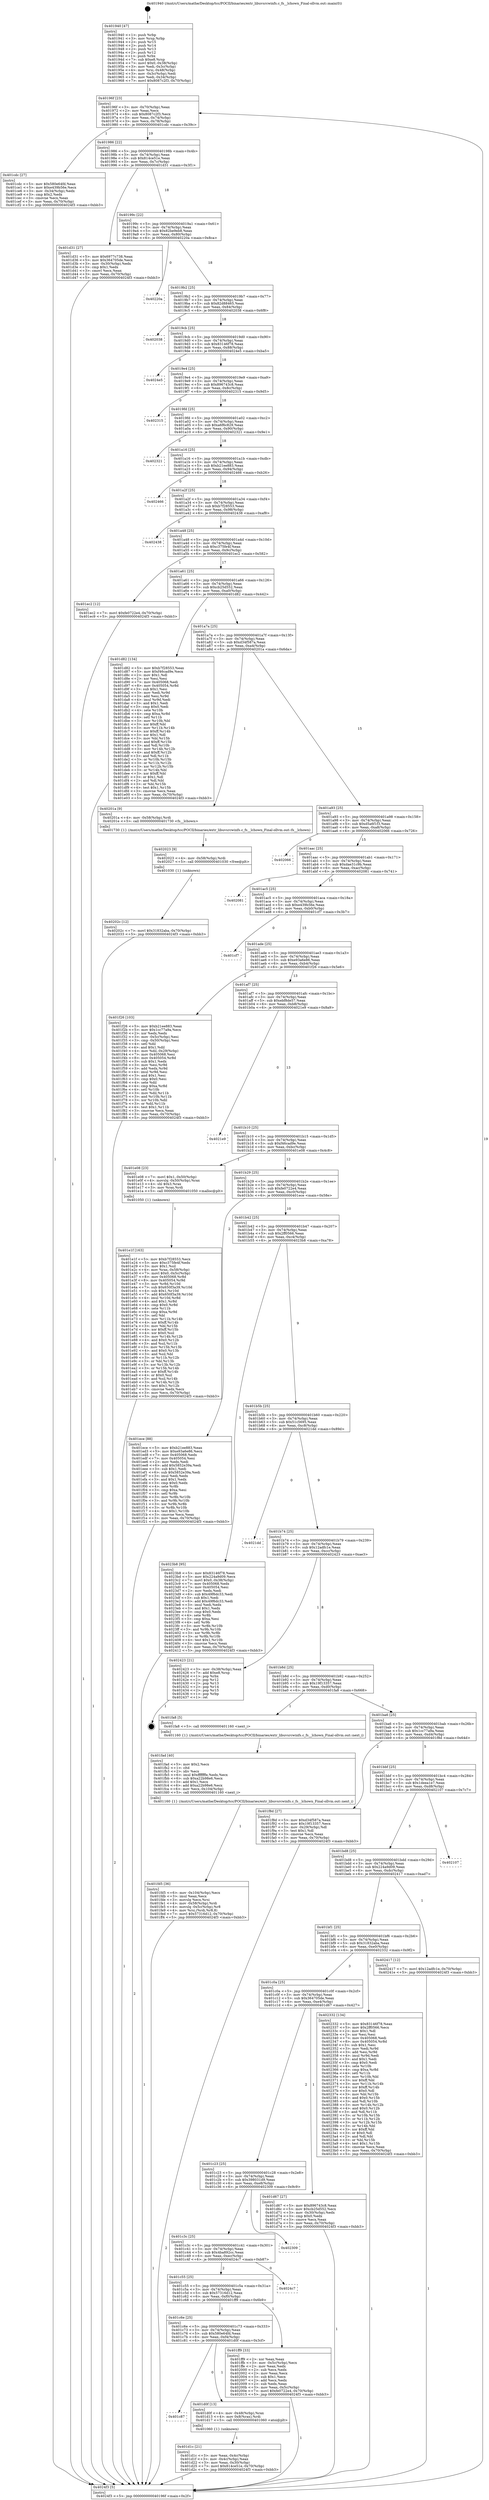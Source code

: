 digraph "0x401940" {
  label = "0x401940 (/mnt/c/Users/mathe/Desktop/tcc/POCII/binaries/extr_libuvsrcwinfs.c_fs__lchown_Final-ollvm.out::main(0))"
  labelloc = "t"
  node[shape=record]

  Entry [label="",width=0.3,height=0.3,shape=circle,fillcolor=black,style=filled]
  "0x40196f" [label="{
     0x40196f [23]\l
     | [instrs]\l
     &nbsp;&nbsp;0x40196f \<+3\>: mov -0x70(%rbp),%eax\l
     &nbsp;&nbsp;0x401972 \<+2\>: mov %eax,%ecx\l
     &nbsp;&nbsp;0x401974 \<+6\>: sub $0x8087c2f3,%ecx\l
     &nbsp;&nbsp;0x40197a \<+3\>: mov %eax,-0x74(%rbp)\l
     &nbsp;&nbsp;0x40197d \<+3\>: mov %ecx,-0x78(%rbp)\l
     &nbsp;&nbsp;0x401980 \<+6\>: je 0000000000401cdc \<main+0x39c\>\l
  }"]
  "0x401cdc" [label="{
     0x401cdc [27]\l
     | [instrs]\l
     &nbsp;&nbsp;0x401cdc \<+5\>: mov $0x580e64fd,%eax\l
     &nbsp;&nbsp;0x401ce1 \<+5\>: mov $0xe439b56e,%ecx\l
     &nbsp;&nbsp;0x401ce6 \<+3\>: mov -0x34(%rbp),%edx\l
     &nbsp;&nbsp;0x401ce9 \<+3\>: cmp $0x2,%edx\l
     &nbsp;&nbsp;0x401cec \<+3\>: cmovne %ecx,%eax\l
     &nbsp;&nbsp;0x401cef \<+3\>: mov %eax,-0x70(%rbp)\l
     &nbsp;&nbsp;0x401cf2 \<+5\>: jmp 00000000004024f3 \<main+0xbb3\>\l
  }"]
  "0x401986" [label="{
     0x401986 [22]\l
     | [instrs]\l
     &nbsp;&nbsp;0x401986 \<+5\>: jmp 000000000040198b \<main+0x4b\>\l
     &nbsp;&nbsp;0x40198b \<+3\>: mov -0x74(%rbp),%eax\l
     &nbsp;&nbsp;0x40198e \<+5\>: sub $0x814ce51e,%eax\l
     &nbsp;&nbsp;0x401993 \<+3\>: mov %eax,-0x7c(%rbp)\l
     &nbsp;&nbsp;0x401996 \<+6\>: je 0000000000401d31 \<main+0x3f1\>\l
  }"]
  "0x4024f3" [label="{
     0x4024f3 [5]\l
     | [instrs]\l
     &nbsp;&nbsp;0x4024f3 \<+5\>: jmp 000000000040196f \<main+0x2f\>\l
  }"]
  "0x401940" [label="{
     0x401940 [47]\l
     | [instrs]\l
     &nbsp;&nbsp;0x401940 \<+1\>: push %rbp\l
     &nbsp;&nbsp;0x401941 \<+3\>: mov %rsp,%rbp\l
     &nbsp;&nbsp;0x401944 \<+2\>: push %r15\l
     &nbsp;&nbsp;0x401946 \<+2\>: push %r14\l
     &nbsp;&nbsp;0x401948 \<+2\>: push %r13\l
     &nbsp;&nbsp;0x40194a \<+2\>: push %r12\l
     &nbsp;&nbsp;0x40194c \<+1\>: push %rbx\l
     &nbsp;&nbsp;0x40194d \<+7\>: sub $0xe8,%rsp\l
     &nbsp;&nbsp;0x401954 \<+7\>: movl $0x0,-0x38(%rbp)\l
     &nbsp;&nbsp;0x40195b \<+3\>: mov %edi,-0x3c(%rbp)\l
     &nbsp;&nbsp;0x40195e \<+4\>: mov %rsi,-0x48(%rbp)\l
     &nbsp;&nbsp;0x401962 \<+3\>: mov -0x3c(%rbp),%edi\l
     &nbsp;&nbsp;0x401965 \<+3\>: mov %edi,-0x34(%rbp)\l
     &nbsp;&nbsp;0x401968 \<+7\>: movl $0x8087c2f3,-0x70(%rbp)\l
  }"]
  Exit [label="",width=0.3,height=0.3,shape=circle,fillcolor=black,style=filled,peripheries=2]
  "0x401d31" [label="{
     0x401d31 [27]\l
     | [instrs]\l
     &nbsp;&nbsp;0x401d31 \<+5\>: mov $0x6977c738,%eax\l
     &nbsp;&nbsp;0x401d36 \<+5\>: mov $0x364705de,%ecx\l
     &nbsp;&nbsp;0x401d3b \<+3\>: mov -0x30(%rbp),%edx\l
     &nbsp;&nbsp;0x401d3e \<+3\>: cmp $0x1,%edx\l
     &nbsp;&nbsp;0x401d41 \<+3\>: cmovl %ecx,%eax\l
     &nbsp;&nbsp;0x401d44 \<+3\>: mov %eax,-0x70(%rbp)\l
     &nbsp;&nbsp;0x401d47 \<+5\>: jmp 00000000004024f3 \<main+0xbb3\>\l
  }"]
  "0x40199c" [label="{
     0x40199c [22]\l
     | [instrs]\l
     &nbsp;&nbsp;0x40199c \<+5\>: jmp 00000000004019a1 \<main+0x61\>\l
     &nbsp;&nbsp;0x4019a1 \<+3\>: mov -0x74(%rbp),%eax\l
     &nbsp;&nbsp;0x4019a4 \<+5\>: sub $0x82be9eb8,%eax\l
     &nbsp;&nbsp;0x4019a9 \<+3\>: mov %eax,-0x80(%rbp)\l
     &nbsp;&nbsp;0x4019ac \<+6\>: je 000000000040220a \<main+0x8ca\>\l
  }"]
  "0x40202c" [label="{
     0x40202c [12]\l
     | [instrs]\l
     &nbsp;&nbsp;0x40202c \<+7\>: movl $0x31832aba,-0x70(%rbp)\l
     &nbsp;&nbsp;0x402033 \<+5\>: jmp 00000000004024f3 \<main+0xbb3\>\l
  }"]
  "0x40220a" [label="{
     0x40220a\l
  }", style=dashed]
  "0x4019b2" [label="{
     0x4019b2 [25]\l
     | [instrs]\l
     &nbsp;&nbsp;0x4019b2 \<+5\>: jmp 00000000004019b7 \<main+0x77\>\l
     &nbsp;&nbsp;0x4019b7 \<+3\>: mov -0x74(%rbp),%eax\l
     &nbsp;&nbsp;0x4019ba \<+5\>: sub $0x82d88465,%eax\l
     &nbsp;&nbsp;0x4019bf \<+6\>: mov %eax,-0x84(%rbp)\l
     &nbsp;&nbsp;0x4019c5 \<+6\>: je 0000000000402038 \<main+0x6f8\>\l
  }"]
  "0x402023" [label="{
     0x402023 [9]\l
     | [instrs]\l
     &nbsp;&nbsp;0x402023 \<+4\>: mov -0x58(%rbp),%rdi\l
     &nbsp;&nbsp;0x402027 \<+5\>: call 0000000000401030 \<free@plt\>\l
     | [calls]\l
     &nbsp;&nbsp;0x401030 \{1\} (unknown)\l
  }"]
  "0x402038" [label="{
     0x402038\l
  }", style=dashed]
  "0x4019cb" [label="{
     0x4019cb [25]\l
     | [instrs]\l
     &nbsp;&nbsp;0x4019cb \<+5\>: jmp 00000000004019d0 \<main+0x90\>\l
     &nbsp;&nbsp;0x4019d0 \<+3\>: mov -0x74(%rbp),%eax\l
     &nbsp;&nbsp;0x4019d3 \<+5\>: sub $0x83146f78,%eax\l
     &nbsp;&nbsp;0x4019d8 \<+6\>: mov %eax,-0x88(%rbp)\l
     &nbsp;&nbsp;0x4019de \<+6\>: je 00000000004024e5 \<main+0xba5\>\l
  }"]
  "0x401fd5" [label="{
     0x401fd5 [36]\l
     | [instrs]\l
     &nbsp;&nbsp;0x401fd5 \<+6\>: mov -0x104(%rbp),%ecx\l
     &nbsp;&nbsp;0x401fdb \<+3\>: imul %eax,%ecx\l
     &nbsp;&nbsp;0x401fde \<+3\>: movslq %ecx,%rsi\l
     &nbsp;&nbsp;0x401fe1 \<+4\>: mov -0x58(%rbp),%rdi\l
     &nbsp;&nbsp;0x401fe5 \<+4\>: movslq -0x5c(%rbp),%r8\l
     &nbsp;&nbsp;0x401fe9 \<+4\>: mov %rsi,(%rdi,%r8,8)\l
     &nbsp;&nbsp;0x401fed \<+7\>: movl $0x57316d12,-0x70(%rbp)\l
     &nbsp;&nbsp;0x401ff4 \<+5\>: jmp 00000000004024f3 \<main+0xbb3\>\l
  }"]
  "0x4024e5" [label="{
     0x4024e5\l
  }", style=dashed]
  "0x4019e4" [label="{
     0x4019e4 [25]\l
     | [instrs]\l
     &nbsp;&nbsp;0x4019e4 \<+5\>: jmp 00000000004019e9 \<main+0xa9\>\l
     &nbsp;&nbsp;0x4019e9 \<+3\>: mov -0x74(%rbp),%eax\l
     &nbsp;&nbsp;0x4019ec \<+5\>: sub $0x896743c8,%eax\l
     &nbsp;&nbsp;0x4019f1 \<+6\>: mov %eax,-0x8c(%rbp)\l
     &nbsp;&nbsp;0x4019f7 \<+6\>: je 0000000000402315 \<main+0x9d5\>\l
  }"]
  "0x401fad" [label="{
     0x401fad [40]\l
     | [instrs]\l
     &nbsp;&nbsp;0x401fad \<+5\>: mov $0x2,%ecx\l
     &nbsp;&nbsp;0x401fb2 \<+1\>: cltd\l
     &nbsp;&nbsp;0x401fb3 \<+2\>: idiv %ecx\l
     &nbsp;&nbsp;0x401fb5 \<+6\>: imul $0xfffffffe,%edx,%ecx\l
     &nbsp;&nbsp;0x401fbb \<+6\>: sub $0xa22b98e6,%ecx\l
     &nbsp;&nbsp;0x401fc1 \<+3\>: add $0x1,%ecx\l
     &nbsp;&nbsp;0x401fc4 \<+6\>: add $0xa22b98e6,%ecx\l
     &nbsp;&nbsp;0x401fca \<+6\>: mov %ecx,-0x104(%rbp)\l
     &nbsp;&nbsp;0x401fd0 \<+5\>: call 0000000000401160 \<next_i\>\l
     | [calls]\l
     &nbsp;&nbsp;0x401160 \{1\} (/mnt/c/Users/mathe/Desktop/tcc/POCII/binaries/extr_libuvsrcwinfs.c_fs__lchown_Final-ollvm.out::next_i)\l
  }"]
  "0x402315" [label="{
     0x402315\l
  }", style=dashed]
  "0x4019fd" [label="{
     0x4019fd [25]\l
     | [instrs]\l
     &nbsp;&nbsp;0x4019fd \<+5\>: jmp 0000000000401a02 \<main+0xc2\>\l
     &nbsp;&nbsp;0x401a02 \<+3\>: mov -0x74(%rbp),%eax\l
     &nbsp;&nbsp;0x401a05 \<+5\>: sub $0xa6f6c829,%eax\l
     &nbsp;&nbsp;0x401a0a \<+6\>: mov %eax,-0x90(%rbp)\l
     &nbsp;&nbsp;0x401a10 \<+6\>: je 0000000000402321 \<main+0x9e1\>\l
  }"]
  "0x401e1f" [label="{
     0x401e1f [163]\l
     | [instrs]\l
     &nbsp;&nbsp;0x401e1f \<+5\>: mov $0xb7f28553,%ecx\l
     &nbsp;&nbsp;0x401e24 \<+5\>: mov $0xc375fe4f,%edx\l
     &nbsp;&nbsp;0x401e29 \<+3\>: mov $0x1,%sil\l
     &nbsp;&nbsp;0x401e2c \<+4\>: mov %rax,-0x58(%rbp)\l
     &nbsp;&nbsp;0x401e30 \<+7\>: movl $0x0,-0x5c(%rbp)\l
     &nbsp;&nbsp;0x401e37 \<+8\>: mov 0x405068,%r8d\l
     &nbsp;&nbsp;0x401e3f \<+8\>: mov 0x405054,%r9d\l
     &nbsp;&nbsp;0x401e47 \<+3\>: mov %r8d,%r10d\l
     &nbsp;&nbsp;0x401e4a \<+7\>: sub $0x650f3a39,%r10d\l
     &nbsp;&nbsp;0x401e51 \<+4\>: sub $0x1,%r10d\l
     &nbsp;&nbsp;0x401e55 \<+7\>: add $0x650f3a39,%r10d\l
     &nbsp;&nbsp;0x401e5c \<+4\>: imul %r10d,%r8d\l
     &nbsp;&nbsp;0x401e60 \<+4\>: and $0x1,%r8d\l
     &nbsp;&nbsp;0x401e64 \<+4\>: cmp $0x0,%r8d\l
     &nbsp;&nbsp;0x401e68 \<+4\>: sete %r11b\l
     &nbsp;&nbsp;0x401e6c \<+4\>: cmp $0xa,%r9d\l
     &nbsp;&nbsp;0x401e70 \<+3\>: setl %bl\l
     &nbsp;&nbsp;0x401e73 \<+3\>: mov %r11b,%r14b\l
     &nbsp;&nbsp;0x401e76 \<+4\>: xor $0xff,%r14b\l
     &nbsp;&nbsp;0x401e7a \<+3\>: mov %bl,%r15b\l
     &nbsp;&nbsp;0x401e7d \<+4\>: xor $0xff,%r15b\l
     &nbsp;&nbsp;0x401e81 \<+4\>: xor $0x0,%sil\l
     &nbsp;&nbsp;0x401e85 \<+3\>: mov %r14b,%r12b\l
     &nbsp;&nbsp;0x401e88 \<+4\>: and $0x0,%r12b\l
     &nbsp;&nbsp;0x401e8c \<+3\>: and %sil,%r11b\l
     &nbsp;&nbsp;0x401e8f \<+3\>: mov %r15b,%r13b\l
     &nbsp;&nbsp;0x401e92 \<+4\>: and $0x0,%r13b\l
     &nbsp;&nbsp;0x401e96 \<+3\>: and %sil,%bl\l
     &nbsp;&nbsp;0x401e99 \<+3\>: or %r11b,%r12b\l
     &nbsp;&nbsp;0x401e9c \<+3\>: or %bl,%r13b\l
     &nbsp;&nbsp;0x401e9f \<+3\>: xor %r13b,%r12b\l
     &nbsp;&nbsp;0x401ea2 \<+3\>: or %r15b,%r14b\l
     &nbsp;&nbsp;0x401ea5 \<+4\>: xor $0xff,%r14b\l
     &nbsp;&nbsp;0x401ea9 \<+4\>: or $0x0,%sil\l
     &nbsp;&nbsp;0x401ead \<+3\>: and %sil,%r14b\l
     &nbsp;&nbsp;0x401eb0 \<+3\>: or %r14b,%r12b\l
     &nbsp;&nbsp;0x401eb3 \<+4\>: test $0x1,%r12b\l
     &nbsp;&nbsp;0x401eb7 \<+3\>: cmovne %edx,%ecx\l
     &nbsp;&nbsp;0x401eba \<+3\>: mov %ecx,-0x70(%rbp)\l
     &nbsp;&nbsp;0x401ebd \<+5\>: jmp 00000000004024f3 \<main+0xbb3\>\l
  }"]
  "0x402321" [label="{
     0x402321\l
  }", style=dashed]
  "0x401a16" [label="{
     0x401a16 [25]\l
     | [instrs]\l
     &nbsp;&nbsp;0x401a16 \<+5\>: jmp 0000000000401a1b \<main+0xdb\>\l
     &nbsp;&nbsp;0x401a1b \<+3\>: mov -0x74(%rbp),%eax\l
     &nbsp;&nbsp;0x401a1e \<+5\>: sub $0xb21ee883,%eax\l
     &nbsp;&nbsp;0x401a23 \<+6\>: mov %eax,-0x94(%rbp)\l
     &nbsp;&nbsp;0x401a29 \<+6\>: je 0000000000402466 \<main+0xb26\>\l
  }"]
  "0x401d1c" [label="{
     0x401d1c [21]\l
     | [instrs]\l
     &nbsp;&nbsp;0x401d1c \<+3\>: mov %eax,-0x4c(%rbp)\l
     &nbsp;&nbsp;0x401d1f \<+3\>: mov -0x4c(%rbp),%eax\l
     &nbsp;&nbsp;0x401d22 \<+3\>: mov %eax,-0x30(%rbp)\l
     &nbsp;&nbsp;0x401d25 \<+7\>: movl $0x814ce51e,-0x70(%rbp)\l
     &nbsp;&nbsp;0x401d2c \<+5\>: jmp 00000000004024f3 \<main+0xbb3\>\l
  }"]
  "0x402466" [label="{
     0x402466\l
  }", style=dashed]
  "0x401a2f" [label="{
     0x401a2f [25]\l
     | [instrs]\l
     &nbsp;&nbsp;0x401a2f \<+5\>: jmp 0000000000401a34 \<main+0xf4\>\l
     &nbsp;&nbsp;0x401a34 \<+3\>: mov -0x74(%rbp),%eax\l
     &nbsp;&nbsp;0x401a37 \<+5\>: sub $0xb7f28553,%eax\l
     &nbsp;&nbsp;0x401a3c \<+6\>: mov %eax,-0x98(%rbp)\l
     &nbsp;&nbsp;0x401a42 \<+6\>: je 0000000000402438 \<main+0xaf8\>\l
  }"]
  "0x401c87" [label="{
     0x401c87\l
  }", style=dashed]
  "0x402438" [label="{
     0x402438\l
  }", style=dashed]
  "0x401a48" [label="{
     0x401a48 [25]\l
     | [instrs]\l
     &nbsp;&nbsp;0x401a48 \<+5\>: jmp 0000000000401a4d \<main+0x10d\>\l
     &nbsp;&nbsp;0x401a4d \<+3\>: mov -0x74(%rbp),%eax\l
     &nbsp;&nbsp;0x401a50 \<+5\>: sub $0xc375fe4f,%eax\l
     &nbsp;&nbsp;0x401a55 \<+6\>: mov %eax,-0x9c(%rbp)\l
     &nbsp;&nbsp;0x401a5b \<+6\>: je 0000000000401ec2 \<main+0x582\>\l
  }"]
  "0x401d0f" [label="{
     0x401d0f [13]\l
     | [instrs]\l
     &nbsp;&nbsp;0x401d0f \<+4\>: mov -0x48(%rbp),%rax\l
     &nbsp;&nbsp;0x401d13 \<+4\>: mov 0x8(%rax),%rdi\l
     &nbsp;&nbsp;0x401d17 \<+5\>: call 0000000000401060 \<atoi@plt\>\l
     | [calls]\l
     &nbsp;&nbsp;0x401060 \{1\} (unknown)\l
  }"]
  "0x401ec2" [label="{
     0x401ec2 [12]\l
     | [instrs]\l
     &nbsp;&nbsp;0x401ec2 \<+7\>: movl $0xfe0722e4,-0x70(%rbp)\l
     &nbsp;&nbsp;0x401ec9 \<+5\>: jmp 00000000004024f3 \<main+0xbb3\>\l
  }"]
  "0x401a61" [label="{
     0x401a61 [25]\l
     | [instrs]\l
     &nbsp;&nbsp;0x401a61 \<+5\>: jmp 0000000000401a66 \<main+0x126\>\l
     &nbsp;&nbsp;0x401a66 \<+3\>: mov -0x74(%rbp),%eax\l
     &nbsp;&nbsp;0x401a69 \<+5\>: sub $0xcb25d552,%eax\l
     &nbsp;&nbsp;0x401a6e \<+6\>: mov %eax,-0xa0(%rbp)\l
     &nbsp;&nbsp;0x401a74 \<+6\>: je 0000000000401d82 \<main+0x442\>\l
  }"]
  "0x401c6e" [label="{
     0x401c6e [25]\l
     | [instrs]\l
     &nbsp;&nbsp;0x401c6e \<+5\>: jmp 0000000000401c73 \<main+0x333\>\l
     &nbsp;&nbsp;0x401c73 \<+3\>: mov -0x74(%rbp),%eax\l
     &nbsp;&nbsp;0x401c76 \<+5\>: sub $0x580e64fd,%eax\l
     &nbsp;&nbsp;0x401c7b \<+6\>: mov %eax,-0xf4(%rbp)\l
     &nbsp;&nbsp;0x401c81 \<+6\>: je 0000000000401d0f \<main+0x3cf\>\l
  }"]
  "0x401d82" [label="{
     0x401d82 [134]\l
     | [instrs]\l
     &nbsp;&nbsp;0x401d82 \<+5\>: mov $0xb7f28553,%eax\l
     &nbsp;&nbsp;0x401d87 \<+5\>: mov $0xf46cad9e,%ecx\l
     &nbsp;&nbsp;0x401d8c \<+2\>: mov $0x1,%dl\l
     &nbsp;&nbsp;0x401d8e \<+2\>: xor %esi,%esi\l
     &nbsp;&nbsp;0x401d90 \<+7\>: mov 0x405068,%edi\l
     &nbsp;&nbsp;0x401d97 \<+8\>: mov 0x405054,%r8d\l
     &nbsp;&nbsp;0x401d9f \<+3\>: sub $0x1,%esi\l
     &nbsp;&nbsp;0x401da2 \<+3\>: mov %edi,%r9d\l
     &nbsp;&nbsp;0x401da5 \<+3\>: add %esi,%r9d\l
     &nbsp;&nbsp;0x401da8 \<+4\>: imul %r9d,%edi\l
     &nbsp;&nbsp;0x401dac \<+3\>: and $0x1,%edi\l
     &nbsp;&nbsp;0x401daf \<+3\>: cmp $0x0,%edi\l
     &nbsp;&nbsp;0x401db2 \<+4\>: sete %r10b\l
     &nbsp;&nbsp;0x401db6 \<+4\>: cmp $0xa,%r8d\l
     &nbsp;&nbsp;0x401dba \<+4\>: setl %r11b\l
     &nbsp;&nbsp;0x401dbe \<+3\>: mov %r10b,%bl\l
     &nbsp;&nbsp;0x401dc1 \<+3\>: xor $0xff,%bl\l
     &nbsp;&nbsp;0x401dc4 \<+3\>: mov %r11b,%r14b\l
     &nbsp;&nbsp;0x401dc7 \<+4\>: xor $0xff,%r14b\l
     &nbsp;&nbsp;0x401dcb \<+3\>: xor $0x1,%dl\l
     &nbsp;&nbsp;0x401dce \<+3\>: mov %bl,%r15b\l
     &nbsp;&nbsp;0x401dd1 \<+4\>: and $0xff,%r15b\l
     &nbsp;&nbsp;0x401dd5 \<+3\>: and %dl,%r10b\l
     &nbsp;&nbsp;0x401dd8 \<+3\>: mov %r14b,%r12b\l
     &nbsp;&nbsp;0x401ddb \<+4\>: and $0xff,%r12b\l
     &nbsp;&nbsp;0x401ddf \<+3\>: and %dl,%r11b\l
     &nbsp;&nbsp;0x401de2 \<+3\>: or %r10b,%r15b\l
     &nbsp;&nbsp;0x401de5 \<+3\>: or %r11b,%r12b\l
     &nbsp;&nbsp;0x401de8 \<+3\>: xor %r12b,%r15b\l
     &nbsp;&nbsp;0x401deb \<+3\>: or %r14b,%bl\l
     &nbsp;&nbsp;0x401dee \<+3\>: xor $0xff,%bl\l
     &nbsp;&nbsp;0x401df1 \<+3\>: or $0x1,%dl\l
     &nbsp;&nbsp;0x401df4 \<+2\>: and %dl,%bl\l
     &nbsp;&nbsp;0x401df6 \<+3\>: or %bl,%r15b\l
     &nbsp;&nbsp;0x401df9 \<+4\>: test $0x1,%r15b\l
     &nbsp;&nbsp;0x401dfd \<+3\>: cmovne %ecx,%eax\l
     &nbsp;&nbsp;0x401e00 \<+3\>: mov %eax,-0x70(%rbp)\l
     &nbsp;&nbsp;0x401e03 \<+5\>: jmp 00000000004024f3 \<main+0xbb3\>\l
  }"]
  "0x401a7a" [label="{
     0x401a7a [25]\l
     | [instrs]\l
     &nbsp;&nbsp;0x401a7a \<+5\>: jmp 0000000000401a7f \<main+0x13f\>\l
     &nbsp;&nbsp;0x401a7f \<+3\>: mov -0x74(%rbp),%eax\l
     &nbsp;&nbsp;0x401a82 \<+5\>: sub $0xd34f587a,%eax\l
     &nbsp;&nbsp;0x401a87 \<+6\>: mov %eax,-0xa4(%rbp)\l
     &nbsp;&nbsp;0x401a8d \<+6\>: je 000000000040201a \<main+0x6da\>\l
  }"]
  "0x401ff9" [label="{
     0x401ff9 [33]\l
     | [instrs]\l
     &nbsp;&nbsp;0x401ff9 \<+2\>: xor %eax,%eax\l
     &nbsp;&nbsp;0x401ffb \<+3\>: mov -0x5c(%rbp),%ecx\l
     &nbsp;&nbsp;0x401ffe \<+2\>: mov %eax,%edx\l
     &nbsp;&nbsp;0x402000 \<+2\>: sub %ecx,%edx\l
     &nbsp;&nbsp;0x402002 \<+2\>: mov %eax,%ecx\l
     &nbsp;&nbsp;0x402004 \<+3\>: sub $0x1,%ecx\l
     &nbsp;&nbsp;0x402007 \<+2\>: add %ecx,%edx\l
     &nbsp;&nbsp;0x402009 \<+2\>: sub %edx,%eax\l
     &nbsp;&nbsp;0x40200b \<+3\>: mov %eax,-0x5c(%rbp)\l
     &nbsp;&nbsp;0x40200e \<+7\>: movl $0xfe0722e4,-0x70(%rbp)\l
     &nbsp;&nbsp;0x402015 \<+5\>: jmp 00000000004024f3 \<main+0xbb3\>\l
  }"]
  "0x40201a" [label="{
     0x40201a [9]\l
     | [instrs]\l
     &nbsp;&nbsp;0x40201a \<+4\>: mov -0x58(%rbp),%rdi\l
     &nbsp;&nbsp;0x40201e \<+5\>: call 0000000000401730 \<fs__lchown\>\l
     | [calls]\l
     &nbsp;&nbsp;0x401730 \{1\} (/mnt/c/Users/mathe/Desktop/tcc/POCII/binaries/extr_libuvsrcwinfs.c_fs__lchown_Final-ollvm.out::fs__lchown)\l
  }"]
  "0x401a93" [label="{
     0x401a93 [25]\l
     | [instrs]\l
     &nbsp;&nbsp;0x401a93 \<+5\>: jmp 0000000000401a98 \<main+0x158\>\l
     &nbsp;&nbsp;0x401a98 \<+3\>: mov -0x74(%rbp),%eax\l
     &nbsp;&nbsp;0x401a9b \<+5\>: sub $0xd5a6f1f3,%eax\l
     &nbsp;&nbsp;0x401aa0 \<+6\>: mov %eax,-0xa8(%rbp)\l
     &nbsp;&nbsp;0x401aa6 \<+6\>: je 0000000000402066 \<main+0x726\>\l
  }"]
  "0x401c55" [label="{
     0x401c55 [25]\l
     | [instrs]\l
     &nbsp;&nbsp;0x401c55 \<+5\>: jmp 0000000000401c5a \<main+0x31a\>\l
     &nbsp;&nbsp;0x401c5a \<+3\>: mov -0x74(%rbp),%eax\l
     &nbsp;&nbsp;0x401c5d \<+5\>: sub $0x57316d12,%eax\l
     &nbsp;&nbsp;0x401c62 \<+6\>: mov %eax,-0xf0(%rbp)\l
     &nbsp;&nbsp;0x401c68 \<+6\>: je 0000000000401ff9 \<main+0x6b9\>\l
  }"]
  "0x402066" [label="{
     0x402066\l
  }", style=dashed]
  "0x401aac" [label="{
     0x401aac [25]\l
     | [instrs]\l
     &nbsp;&nbsp;0x401aac \<+5\>: jmp 0000000000401ab1 \<main+0x171\>\l
     &nbsp;&nbsp;0x401ab1 \<+3\>: mov -0x74(%rbp),%eax\l
     &nbsp;&nbsp;0x401ab4 \<+5\>: sub $0xdae31c9b,%eax\l
     &nbsp;&nbsp;0x401ab9 \<+6\>: mov %eax,-0xac(%rbp)\l
     &nbsp;&nbsp;0x401abf \<+6\>: je 0000000000402081 \<main+0x741\>\l
  }"]
  "0x4024c7" [label="{
     0x4024c7\l
  }", style=dashed]
  "0x402081" [label="{
     0x402081\l
  }", style=dashed]
  "0x401ac5" [label="{
     0x401ac5 [25]\l
     | [instrs]\l
     &nbsp;&nbsp;0x401ac5 \<+5\>: jmp 0000000000401aca \<main+0x18a\>\l
     &nbsp;&nbsp;0x401aca \<+3\>: mov -0x74(%rbp),%eax\l
     &nbsp;&nbsp;0x401acd \<+5\>: sub $0xe439b56e,%eax\l
     &nbsp;&nbsp;0x401ad2 \<+6\>: mov %eax,-0xb0(%rbp)\l
     &nbsp;&nbsp;0x401ad8 \<+6\>: je 0000000000401cf7 \<main+0x3b7\>\l
  }"]
  "0x401c3c" [label="{
     0x401c3c [25]\l
     | [instrs]\l
     &nbsp;&nbsp;0x401c3c \<+5\>: jmp 0000000000401c41 \<main+0x301\>\l
     &nbsp;&nbsp;0x401c41 \<+3\>: mov -0x74(%rbp),%eax\l
     &nbsp;&nbsp;0x401c44 \<+5\>: sub $0x4ba892cc,%eax\l
     &nbsp;&nbsp;0x401c49 \<+6\>: mov %eax,-0xec(%rbp)\l
     &nbsp;&nbsp;0x401c4f \<+6\>: je 00000000004024c7 \<main+0xb87\>\l
  }"]
  "0x401cf7" [label="{
     0x401cf7\l
  }", style=dashed]
  "0x401ade" [label="{
     0x401ade [25]\l
     | [instrs]\l
     &nbsp;&nbsp;0x401ade \<+5\>: jmp 0000000000401ae3 \<main+0x1a3\>\l
     &nbsp;&nbsp;0x401ae3 \<+3\>: mov -0x74(%rbp),%eax\l
     &nbsp;&nbsp;0x401ae6 \<+5\>: sub $0xe93a6e86,%eax\l
     &nbsp;&nbsp;0x401aeb \<+6\>: mov %eax,-0xb4(%rbp)\l
     &nbsp;&nbsp;0x401af1 \<+6\>: je 0000000000401f26 \<main+0x5e6\>\l
  }"]
  "0x402309" [label="{
     0x402309\l
  }", style=dashed]
  "0x401f26" [label="{
     0x401f26 [103]\l
     | [instrs]\l
     &nbsp;&nbsp;0x401f26 \<+5\>: mov $0xb21ee883,%eax\l
     &nbsp;&nbsp;0x401f2b \<+5\>: mov $0x1cc77a9a,%ecx\l
     &nbsp;&nbsp;0x401f30 \<+2\>: xor %edx,%edx\l
     &nbsp;&nbsp;0x401f32 \<+3\>: mov -0x5c(%rbp),%esi\l
     &nbsp;&nbsp;0x401f35 \<+3\>: cmp -0x50(%rbp),%esi\l
     &nbsp;&nbsp;0x401f38 \<+4\>: setl %dil\l
     &nbsp;&nbsp;0x401f3c \<+4\>: and $0x1,%dil\l
     &nbsp;&nbsp;0x401f40 \<+4\>: mov %dil,-0x29(%rbp)\l
     &nbsp;&nbsp;0x401f44 \<+7\>: mov 0x405068,%esi\l
     &nbsp;&nbsp;0x401f4b \<+8\>: mov 0x405054,%r8d\l
     &nbsp;&nbsp;0x401f53 \<+3\>: sub $0x1,%edx\l
     &nbsp;&nbsp;0x401f56 \<+3\>: mov %esi,%r9d\l
     &nbsp;&nbsp;0x401f59 \<+3\>: add %edx,%r9d\l
     &nbsp;&nbsp;0x401f5c \<+4\>: imul %r9d,%esi\l
     &nbsp;&nbsp;0x401f60 \<+3\>: and $0x1,%esi\l
     &nbsp;&nbsp;0x401f63 \<+3\>: cmp $0x0,%esi\l
     &nbsp;&nbsp;0x401f66 \<+4\>: sete %dil\l
     &nbsp;&nbsp;0x401f6a \<+4\>: cmp $0xa,%r8d\l
     &nbsp;&nbsp;0x401f6e \<+4\>: setl %r10b\l
     &nbsp;&nbsp;0x401f72 \<+3\>: mov %dil,%r11b\l
     &nbsp;&nbsp;0x401f75 \<+3\>: and %r10b,%r11b\l
     &nbsp;&nbsp;0x401f78 \<+3\>: xor %r10b,%dil\l
     &nbsp;&nbsp;0x401f7b \<+3\>: or %dil,%r11b\l
     &nbsp;&nbsp;0x401f7e \<+4\>: test $0x1,%r11b\l
     &nbsp;&nbsp;0x401f82 \<+3\>: cmovne %ecx,%eax\l
     &nbsp;&nbsp;0x401f85 \<+3\>: mov %eax,-0x70(%rbp)\l
     &nbsp;&nbsp;0x401f88 \<+5\>: jmp 00000000004024f3 \<main+0xbb3\>\l
  }"]
  "0x401af7" [label="{
     0x401af7 [25]\l
     | [instrs]\l
     &nbsp;&nbsp;0x401af7 \<+5\>: jmp 0000000000401afc \<main+0x1bc\>\l
     &nbsp;&nbsp;0x401afc \<+3\>: mov -0x74(%rbp),%eax\l
     &nbsp;&nbsp;0x401aff \<+5\>: sub $0xebf8de57,%eax\l
     &nbsp;&nbsp;0x401b04 \<+6\>: mov %eax,-0xb8(%rbp)\l
     &nbsp;&nbsp;0x401b0a \<+6\>: je 00000000004021e9 \<main+0x8a9\>\l
  }"]
  "0x401c23" [label="{
     0x401c23 [25]\l
     | [instrs]\l
     &nbsp;&nbsp;0x401c23 \<+5\>: jmp 0000000000401c28 \<main+0x2e8\>\l
     &nbsp;&nbsp;0x401c28 \<+3\>: mov -0x74(%rbp),%eax\l
     &nbsp;&nbsp;0x401c2b \<+5\>: sub $0x398031d9,%eax\l
     &nbsp;&nbsp;0x401c30 \<+6\>: mov %eax,-0xe8(%rbp)\l
     &nbsp;&nbsp;0x401c36 \<+6\>: je 0000000000402309 \<main+0x9c9\>\l
  }"]
  "0x4021e9" [label="{
     0x4021e9\l
  }", style=dashed]
  "0x401b10" [label="{
     0x401b10 [25]\l
     | [instrs]\l
     &nbsp;&nbsp;0x401b10 \<+5\>: jmp 0000000000401b15 \<main+0x1d5\>\l
     &nbsp;&nbsp;0x401b15 \<+3\>: mov -0x74(%rbp),%eax\l
     &nbsp;&nbsp;0x401b18 \<+5\>: sub $0xf46cad9e,%eax\l
     &nbsp;&nbsp;0x401b1d \<+6\>: mov %eax,-0xbc(%rbp)\l
     &nbsp;&nbsp;0x401b23 \<+6\>: je 0000000000401e08 \<main+0x4c8\>\l
  }"]
  "0x401d67" [label="{
     0x401d67 [27]\l
     | [instrs]\l
     &nbsp;&nbsp;0x401d67 \<+5\>: mov $0x896743c8,%eax\l
     &nbsp;&nbsp;0x401d6c \<+5\>: mov $0xcb25d552,%ecx\l
     &nbsp;&nbsp;0x401d71 \<+3\>: mov -0x30(%rbp),%edx\l
     &nbsp;&nbsp;0x401d74 \<+3\>: cmp $0x0,%edx\l
     &nbsp;&nbsp;0x401d77 \<+3\>: cmove %ecx,%eax\l
     &nbsp;&nbsp;0x401d7a \<+3\>: mov %eax,-0x70(%rbp)\l
     &nbsp;&nbsp;0x401d7d \<+5\>: jmp 00000000004024f3 \<main+0xbb3\>\l
  }"]
  "0x401e08" [label="{
     0x401e08 [23]\l
     | [instrs]\l
     &nbsp;&nbsp;0x401e08 \<+7\>: movl $0x1,-0x50(%rbp)\l
     &nbsp;&nbsp;0x401e0f \<+4\>: movslq -0x50(%rbp),%rax\l
     &nbsp;&nbsp;0x401e13 \<+4\>: shl $0x3,%rax\l
     &nbsp;&nbsp;0x401e17 \<+3\>: mov %rax,%rdi\l
     &nbsp;&nbsp;0x401e1a \<+5\>: call 0000000000401050 \<malloc@plt\>\l
     | [calls]\l
     &nbsp;&nbsp;0x401050 \{1\} (unknown)\l
  }"]
  "0x401b29" [label="{
     0x401b29 [25]\l
     | [instrs]\l
     &nbsp;&nbsp;0x401b29 \<+5\>: jmp 0000000000401b2e \<main+0x1ee\>\l
     &nbsp;&nbsp;0x401b2e \<+3\>: mov -0x74(%rbp),%eax\l
     &nbsp;&nbsp;0x401b31 \<+5\>: sub $0xfe0722e4,%eax\l
     &nbsp;&nbsp;0x401b36 \<+6\>: mov %eax,-0xc0(%rbp)\l
     &nbsp;&nbsp;0x401b3c \<+6\>: je 0000000000401ece \<main+0x58e\>\l
  }"]
  "0x401c0a" [label="{
     0x401c0a [25]\l
     | [instrs]\l
     &nbsp;&nbsp;0x401c0a \<+5\>: jmp 0000000000401c0f \<main+0x2cf\>\l
     &nbsp;&nbsp;0x401c0f \<+3\>: mov -0x74(%rbp),%eax\l
     &nbsp;&nbsp;0x401c12 \<+5\>: sub $0x364705de,%eax\l
     &nbsp;&nbsp;0x401c17 \<+6\>: mov %eax,-0xe4(%rbp)\l
     &nbsp;&nbsp;0x401c1d \<+6\>: je 0000000000401d67 \<main+0x427\>\l
  }"]
  "0x401ece" [label="{
     0x401ece [88]\l
     | [instrs]\l
     &nbsp;&nbsp;0x401ece \<+5\>: mov $0xb21ee883,%eax\l
     &nbsp;&nbsp;0x401ed3 \<+5\>: mov $0xe93a6e86,%ecx\l
     &nbsp;&nbsp;0x401ed8 \<+7\>: mov 0x405068,%edx\l
     &nbsp;&nbsp;0x401edf \<+7\>: mov 0x405054,%esi\l
     &nbsp;&nbsp;0x401ee6 \<+2\>: mov %edx,%edi\l
     &nbsp;&nbsp;0x401ee8 \<+6\>: add $0x5852e39a,%edi\l
     &nbsp;&nbsp;0x401eee \<+3\>: sub $0x1,%edi\l
     &nbsp;&nbsp;0x401ef1 \<+6\>: sub $0x5852e39a,%edi\l
     &nbsp;&nbsp;0x401ef7 \<+3\>: imul %edi,%edx\l
     &nbsp;&nbsp;0x401efa \<+3\>: and $0x1,%edx\l
     &nbsp;&nbsp;0x401efd \<+3\>: cmp $0x0,%edx\l
     &nbsp;&nbsp;0x401f00 \<+4\>: sete %r8b\l
     &nbsp;&nbsp;0x401f04 \<+3\>: cmp $0xa,%esi\l
     &nbsp;&nbsp;0x401f07 \<+4\>: setl %r9b\l
     &nbsp;&nbsp;0x401f0b \<+3\>: mov %r8b,%r10b\l
     &nbsp;&nbsp;0x401f0e \<+3\>: and %r9b,%r10b\l
     &nbsp;&nbsp;0x401f11 \<+3\>: xor %r9b,%r8b\l
     &nbsp;&nbsp;0x401f14 \<+3\>: or %r8b,%r10b\l
     &nbsp;&nbsp;0x401f17 \<+4\>: test $0x1,%r10b\l
     &nbsp;&nbsp;0x401f1b \<+3\>: cmovne %ecx,%eax\l
     &nbsp;&nbsp;0x401f1e \<+3\>: mov %eax,-0x70(%rbp)\l
     &nbsp;&nbsp;0x401f21 \<+5\>: jmp 00000000004024f3 \<main+0xbb3\>\l
  }"]
  "0x401b42" [label="{
     0x401b42 [25]\l
     | [instrs]\l
     &nbsp;&nbsp;0x401b42 \<+5\>: jmp 0000000000401b47 \<main+0x207\>\l
     &nbsp;&nbsp;0x401b47 \<+3\>: mov -0x74(%rbp),%eax\l
     &nbsp;&nbsp;0x401b4a \<+5\>: sub $0x2ff0566,%eax\l
     &nbsp;&nbsp;0x401b4f \<+6\>: mov %eax,-0xc4(%rbp)\l
     &nbsp;&nbsp;0x401b55 \<+6\>: je 00000000004023b8 \<main+0xa78\>\l
  }"]
  "0x402332" [label="{
     0x402332 [134]\l
     | [instrs]\l
     &nbsp;&nbsp;0x402332 \<+5\>: mov $0x83146f78,%eax\l
     &nbsp;&nbsp;0x402337 \<+5\>: mov $0x2ff0566,%ecx\l
     &nbsp;&nbsp;0x40233c \<+2\>: mov $0x1,%dl\l
     &nbsp;&nbsp;0x40233e \<+2\>: xor %esi,%esi\l
     &nbsp;&nbsp;0x402340 \<+7\>: mov 0x405068,%edi\l
     &nbsp;&nbsp;0x402347 \<+8\>: mov 0x405054,%r8d\l
     &nbsp;&nbsp;0x40234f \<+3\>: sub $0x1,%esi\l
     &nbsp;&nbsp;0x402352 \<+3\>: mov %edi,%r9d\l
     &nbsp;&nbsp;0x402355 \<+3\>: add %esi,%r9d\l
     &nbsp;&nbsp;0x402358 \<+4\>: imul %r9d,%edi\l
     &nbsp;&nbsp;0x40235c \<+3\>: and $0x1,%edi\l
     &nbsp;&nbsp;0x40235f \<+3\>: cmp $0x0,%edi\l
     &nbsp;&nbsp;0x402362 \<+4\>: sete %r10b\l
     &nbsp;&nbsp;0x402366 \<+4\>: cmp $0xa,%r8d\l
     &nbsp;&nbsp;0x40236a \<+4\>: setl %r11b\l
     &nbsp;&nbsp;0x40236e \<+3\>: mov %r10b,%bl\l
     &nbsp;&nbsp;0x402371 \<+3\>: xor $0xff,%bl\l
     &nbsp;&nbsp;0x402374 \<+3\>: mov %r11b,%r14b\l
     &nbsp;&nbsp;0x402377 \<+4\>: xor $0xff,%r14b\l
     &nbsp;&nbsp;0x40237b \<+3\>: xor $0x0,%dl\l
     &nbsp;&nbsp;0x40237e \<+3\>: mov %bl,%r15b\l
     &nbsp;&nbsp;0x402381 \<+4\>: and $0x0,%r15b\l
     &nbsp;&nbsp;0x402385 \<+3\>: and %dl,%r10b\l
     &nbsp;&nbsp;0x402388 \<+3\>: mov %r14b,%r12b\l
     &nbsp;&nbsp;0x40238b \<+4\>: and $0x0,%r12b\l
     &nbsp;&nbsp;0x40238f \<+3\>: and %dl,%r11b\l
     &nbsp;&nbsp;0x402392 \<+3\>: or %r10b,%r15b\l
     &nbsp;&nbsp;0x402395 \<+3\>: or %r11b,%r12b\l
     &nbsp;&nbsp;0x402398 \<+3\>: xor %r12b,%r15b\l
     &nbsp;&nbsp;0x40239b \<+3\>: or %r14b,%bl\l
     &nbsp;&nbsp;0x40239e \<+3\>: xor $0xff,%bl\l
     &nbsp;&nbsp;0x4023a1 \<+3\>: or $0x0,%dl\l
     &nbsp;&nbsp;0x4023a4 \<+2\>: and %dl,%bl\l
     &nbsp;&nbsp;0x4023a6 \<+3\>: or %bl,%r15b\l
     &nbsp;&nbsp;0x4023a9 \<+4\>: test $0x1,%r15b\l
     &nbsp;&nbsp;0x4023ad \<+3\>: cmovne %ecx,%eax\l
     &nbsp;&nbsp;0x4023b0 \<+3\>: mov %eax,-0x70(%rbp)\l
     &nbsp;&nbsp;0x4023b3 \<+5\>: jmp 00000000004024f3 \<main+0xbb3\>\l
  }"]
  "0x4023b8" [label="{
     0x4023b8 [95]\l
     | [instrs]\l
     &nbsp;&nbsp;0x4023b8 \<+5\>: mov $0x83146f78,%eax\l
     &nbsp;&nbsp;0x4023bd \<+5\>: mov $0x224a9d09,%ecx\l
     &nbsp;&nbsp;0x4023c2 \<+7\>: movl $0x0,-0x38(%rbp)\l
     &nbsp;&nbsp;0x4023c9 \<+7\>: mov 0x405068,%edx\l
     &nbsp;&nbsp;0x4023d0 \<+7\>: mov 0x405054,%esi\l
     &nbsp;&nbsp;0x4023d7 \<+2\>: mov %edx,%edi\l
     &nbsp;&nbsp;0x4023d9 \<+6\>: sub $0x49f6dc33,%edi\l
     &nbsp;&nbsp;0x4023df \<+3\>: sub $0x1,%edi\l
     &nbsp;&nbsp;0x4023e2 \<+6\>: add $0x49f6dc33,%edi\l
     &nbsp;&nbsp;0x4023e8 \<+3\>: imul %edi,%edx\l
     &nbsp;&nbsp;0x4023eb \<+3\>: and $0x1,%edx\l
     &nbsp;&nbsp;0x4023ee \<+3\>: cmp $0x0,%edx\l
     &nbsp;&nbsp;0x4023f1 \<+4\>: sete %r8b\l
     &nbsp;&nbsp;0x4023f5 \<+3\>: cmp $0xa,%esi\l
     &nbsp;&nbsp;0x4023f8 \<+4\>: setl %r9b\l
     &nbsp;&nbsp;0x4023fc \<+3\>: mov %r8b,%r10b\l
     &nbsp;&nbsp;0x4023ff \<+3\>: and %r9b,%r10b\l
     &nbsp;&nbsp;0x402402 \<+3\>: xor %r9b,%r8b\l
     &nbsp;&nbsp;0x402405 \<+3\>: or %r8b,%r10b\l
     &nbsp;&nbsp;0x402408 \<+4\>: test $0x1,%r10b\l
     &nbsp;&nbsp;0x40240c \<+3\>: cmovne %ecx,%eax\l
     &nbsp;&nbsp;0x40240f \<+3\>: mov %eax,-0x70(%rbp)\l
     &nbsp;&nbsp;0x402412 \<+5\>: jmp 00000000004024f3 \<main+0xbb3\>\l
  }"]
  "0x401b5b" [label="{
     0x401b5b [25]\l
     | [instrs]\l
     &nbsp;&nbsp;0x401b5b \<+5\>: jmp 0000000000401b60 \<main+0x220\>\l
     &nbsp;&nbsp;0x401b60 \<+3\>: mov -0x74(%rbp),%eax\l
     &nbsp;&nbsp;0x401b63 \<+5\>: sub $0x51c5695,%eax\l
     &nbsp;&nbsp;0x401b68 \<+6\>: mov %eax,-0xc8(%rbp)\l
     &nbsp;&nbsp;0x401b6e \<+6\>: je 00000000004021dd \<main+0x89d\>\l
  }"]
  "0x401bf1" [label="{
     0x401bf1 [25]\l
     | [instrs]\l
     &nbsp;&nbsp;0x401bf1 \<+5\>: jmp 0000000000401bf6 \<main+0x2b6\>\l
     &nbsp;&nbsp;0x401bf6 \<+3\>: mov -0x74(%rbp),%eax\l
     &nbsp;&nbsp;0x401bf9 \<+5\>: sub $0x31832aba,%eax\l
     &nbsp;&nbsp;0x401bfe \<+6\>: mov %eax,-0xe0(%rbp)\l
     &nbsp;&nbsp;0x401c04 \<+6\>: je 0000000000402332 \<main+0x9f2\>\l
  }"]
  "0x4021dd" [label="{
     0x4021dd\l
  }", style=dashed]
  "0x401b74" [label="{
     0x401b74 [25]\l
     | [instrs]\l
     &nbsp;&nbsp;0x401b74 \<+5\>: jmp 0000000000401b79 \<main+0x239\>\l
     &nbsp;&nbsp;0x401b79 \<+3\>: mov -0x74(%rbp),%eax\l
     &nbsp;&nbsp;0x401b7c \<+5\>: sub $0x12adfc1e,%eax\l
     &nbsp;&nbsp;0x401b81 \<+6\>: mov %eax,-0xcc(%rbp)\l
     &nbsp;&nbsp;0x401b87 \<+6\>: je 0000000000402423 \<main+0xae3\>\l
  }"]
  "0x402417" [label="{
     0x402417 [12]\l
     | [instrs]\l
     &nbsp;&nbsp;0x402417 \<+7\>: movl $0x12adfc1e,-0x70(%rbp)\l
     &nbsp;&nbsp;0x40241e \<+5\>: jmp 00000000004024f3 \<main+0xbb3\>\l
  }"]
  "0x402423" [label="{
     0x402423 [21]\l
     | [instrs]\l
     &nbsp;&nbsp;0x402423 \<+3\>: mov -0x38(%rbp),%eax\l
     &nbsp;&nbsp;0x402426 \<+7\>: add $0xe8,%rsp\l
     &nbsp;&nbsp;0x40242d \<+1\>: pop %rbx\l
     &nbsp;&nbsp;0x40242e \<+2\>: pop %r12\l
     &nbsp;&nbsp;0x402430 \<+2\>: pop %r13\l
     &nbsp;&nbsp;0x402432 \<+2\>: pop %r14\l
     &nbsp;&nbsp;0x402434 \<+2\>: pop %r15\l
     &nbsp;&nbsp;0x402436 \<+1\>: pop %rbp\l
     &nbsp;&nbsp;0x402437 \<+1\>: ret\l
  }"]
  "0x401b8d" [label="{
     0x401b8d [25]\l
     | [instrs]\l
     &nbsp;&nbsp;0x401b8d \<+5\>: jmp 0000000000401b92 \<main+0x252\>\l
     &nbsp;&nbsp;0x401b92 \<+3\>: mov -0x74(%rbp),%eax\l
     &nbsp;&nbsp;0x401b95 \<+5\>: sub $0x19f13357,%eax\l
     &nbsp;&nbsp;0x401b9a \<+6\>: mov %eax,-0xd0(%rbp)\l
     &nbsp;&nbsp;0x401ba0 \<+6\>: je 0000000000401fa8 \<main+0x668\>\l
  }"]
  "0x401bd8" [label="{
     0x401bd8 [25]\l
     | [instrs]\l
     &nbsp;&nbsp;0x401bd8 \<+5\>: jmp 0000000000401bdd \<main+0x29d\>\l
     &nbsp;&nbsp;0x401bdd \<+3\>: mov -0x74(%rbp),%eax\l
     &nbsp;&nbsp;0x401be0 \<+5\>: sub $0x224a9d09,%eax\l
     &nbsp;&nbsp;0x401be5 \<+6\>: mov %eax,-0xdc(%rbp)\l
     &nbsp;&nbsp;0x401beb \<+6\>: je 0000000000402417 \<main+0xad7\>\l
  }"]
  "0x401fa8" [label="{
     0x401fa8 [5]\l
     | [instrs]\l
     &nbsp;&nbsp;0x401fa8 \<+5\>: call 0000000000401160 \<next_i\>\l
     | [calls]\l
     &nbsp;&nbsp;0x401160 \{1\} (/mnt/c/Users/mathe/Desktop/tcc/POCII/binaries/extr_libuvsrcwinfs.c_fs__lchown_Final-ollvm.out::next_i)\l
  }"]
  "0x401ba6" [label="{
     0x401ba6 [25]\l
     | [instrs]\l
     &nbsp;&nbsp;0x401ba6 \<+5\>: jmp 0000000000401bab \<main+0x26b\>\l
     &nbsp;&nbsp;0x401bab \<+3\>: mov -0x74(%rbp),%eax\l
     &nbsp;&nbsp;0x401bae \<+5\>: sub $0x1cc77a9a,%eax\l
     &nbsp;&nbsp;0x401bb3 \<+6\>: mov %eax,-0xd4(%rbp)\l
     &nbsp;&nbsp;0x401bb9 \<+6\>: je 0000000000401f8d \<main+0x64d\>\l
  }"]
  "0x402107" [label="{
     0x402107\l
  }", style=dashed]
  "0x401f8d" [label="{
     0x401f8d [27]\l
     | [instrs]\l
     &nbsp;&nbsp;0x401f8d \<+5\>: mov $0xd34f587a,%eax\l
     &nbsp;&nbsp;0x401f92 \<+5\>: mov $0x19f13357,%ecx\l
     &nbsp;&nbsp;0x401f97 \<+3\>: mov -0x29(%rbp),%dl\l
     &nbsp;&nbsp;0x401f9a \<+3\>: test $0x1,%dl\l
     &nbsp;&nbsp;0x401f9d \<+3\>: cmovne %ecx,%eax\l
     &nbsp;&nbsp;0x401fa0 \<+3\>: mov %eax,-0x70(%rbp)\l
     &nbsp;&nbsp;0x401fa3 \<+5\>: jmp 00000000004024f3 \<main+0xbb3\>\l
  }"]
  "0x401bbf" [label="{
     0x401bbf [25]\l
     | [instrs]\l
     &nbsp;&nbsp;0x401bbf \<+5\>: jmp 0000000000401bc4 \<main+0x284\>\l
     &nbsp;&nbsp;0x401bc4 \<+3\>: mov -0x74(%rbp),%eax\l
     &nbsp;&nbsp;0x401bc7 \<+5\>: sub $0x1deea1e7,%eax\l
     &nbsp;&nbsp;0x401bcc \<+6\>: mov %eax,-0xd8(%rbp)\l
     &nbsp;&nbsp;0x401bd2 \<+6\>: je 0000000000402107 \<main+0x7c7\>\l
  }"]
  Entry -> "0x401940" [label=" 1"]
  "0x40196f" -> "0x401cdc" [label=" 1"]
  "0x40196f" -> "0x401986" [label=" 19"]
  "0x401cdc" -> "0x4024f3" [label=" 1"]
  "0x401940" -> "0x40196f" [label=" 1"]
  "0x4024f3" -> "0x40196f" [label=" 19"]
  "0x402423" -> Exit [label=" 1"]
  "0x401986" -> "0x401d31" [label=" 1"]
  "0x401986" -> "0x40199c" [label=" 18"]
  "0x402417" -> "0x4024f3" [label=" 1"]
  "0x40199c" -> "0x40220a" [label=" 0"]
  "0x40199c" -> "0x4019b2" [label=" 18"]
  "0x4023b8" -> "0x4024f3" [label=" 1"]
  "0x4019b2" -> "0x402038" [label=" 0"]
  "0x4019b2" -> "0x4019cb" [label=" 18"]
  "0x402332" -> "0x4024f3" [label=" 1"]
  "0x4019cb" -> "0x4024e5" [label=" 0"]
  "0x4019cb" -> "0x4019e4" [label=" 18"]
  "0x40202c" -> "0x4024f3" [label=" 1"]
  "0x4019e4" -> "0x402315" [label=" 0"]
  "0x4019e4" -> "0x4019fd" [label=" 18"]
  "0x402023" -> "0x40202c" [label=" 1"]
  "0x4019fd" -> "0x402321" [label=" 0"]
  "0x4019fd" -> "0x401a16" [label=" 18"]
  "0x40201a" -> "0x402023" [label=" 1"]
  "0x401a16" -> "0x402466" [label=" 0"]
  "0x401a16" -> "0x401a2f" [label=" 18"]
  "0x401ff9" -> "0x4024f3" [label=" 1"]
  "0x401a2f" -> "0x402438" [label=" 0"]
  "0x401a2f" -> "0x401a48" [label=" 18"]
  "0x401fd5" -> "0x4024f3" [label=" 1"]
  "0x401a48" -> "0x401ec2" [label=" 1"]
  "0x401a48" -> "0x401a61" [label=" 17"]
  "0x401fad" -> "0x401fd5" [label=" 1"]
  "0x401a61" -> "0x401d82" [label=" 1"]
  "0x401a61" -> "0x401a7a" [label=" 16"]
  "0x401f8d" -> "0x4024f3" [label=" 2"]
  "0x401a7a" -> "0x40201a" [label=" 1"]
  "0x401a7a" -> "0x401a93" [label=" 15"]
  "0x401f26" -> "0x4024f3" [label=" 2"]
  "0x401a93" -> "0x402066" [label=" 0"]
  "0x401a93" -> "0x401aac" [label=" 15"]
  "0x401ec2" -> "0x4024f3" [label=" 1"]
  "0x401aac" -> "0x402081" [label=" 0"]
  "0x401aac" -> "0x401ac5" [label=" 15"]
  "0x401e1f" -> "0x4024f3" [label=" 1"]
  "0x401ac5" -> "0x401cf7" [label=" 0"]
  "0x401ac5" -> "0x401ade" [label=" 15"]
  "0x401d82" -> "0x4024f3" [label=" 1"]
  "0x401ade" -> "0x401f26" [label=" 2"]
  "0x401ade" -> "0x401af7" [label=" 13"]
  "0x401d67" -> "0x4024f3" [label=" 1"]
  "0x401af7" -> "0x4021e9" [label=" 0"]
  "0x401af7" -> "0x401b10" [label=" 13"]
  "0x401d1c" -> "0x4024f3" [label=" 1"]
  "0x401b10" -> "0x401e08" [label=" 1"]
  "0x401b10" -> "0x401b29" [label=" 12"]
  "0x401d0f" -> "0x401d1c" [label=" 1"]
  "0x401b29" -> "0x401ece" [label=" 2"]
  "0x401b29" -> "0x401b42" [label=" 10"]
  "0x401c6e" -> "0x401d0f" [label=" 1"]
  "0x401b42" -> "0x4023b8" [label=" 1"]
  "0x401b42" -> "0x401b5b" [label=" 9"]
  "0x401fa8" -> "0x401fad" [label=" 1"]
  "0x401b5b" -> "0x4021dd" [label=" 0"]
  "0x401b5b" -> "0x401b74" [label=" 9"]
  "0x401c55" -> "0x401ff9" [label=" 1"]
  "0x401b74" -> "0x402423" [label=" 1"]
  "0x401b74" -> "0x401b8d" [label=" 8"]
  "0x401ece" -> "0x4024f3" [label=" 2"]
  "0x401b8d" -> "0x401fa8" [label=" 1"]
  "0x401b8d" -> "0x401ba6" [label=" 7"]
  "0x401c3c" -> "0x4024c7" [label=" 0"]
  "0x401ba6" -> "0x401f8d" [label=" 2"]
  "0x401ba6" -> "0x401bbf" [label=" 5"]
  "0x401e08" -> "0x401e1f" [label=" 1"]
  "0x401bbf" -> "0x402107" [label=" 0"]
  "0x401bbf" -> "0x401bd8" [label=" 5"]
  "0x401c3c" -> "0x401c55" [label=" 2"]
  "0x401bd8" -> "0x402417" [label=" 1"]
  "0x401bd8" -> "0x401bf1" [label=" 4"]
  "0x401c55" -> "0x401c6e" [label=" 1"]
  "0x401bf1" -> "0x402332" [label=" 1"]
  "0x401bf1" -> "0x401c0a" [label=" 3"]
  "0x401c6e" -> "0x401c87" [label=" 0"]
  "0x401c0a" -> "0x401d67" [label=" 1"]
  "0x401c0a" -> "0x401c23" [label=" 2"]
  "0x401d31" -> "0x4024f3" [label=" 1"]
  "0x401c23" -> "0x402309" [label=" 0"]
  "0x401c23" -> "0x401c3c" [label=" 2"]
}
